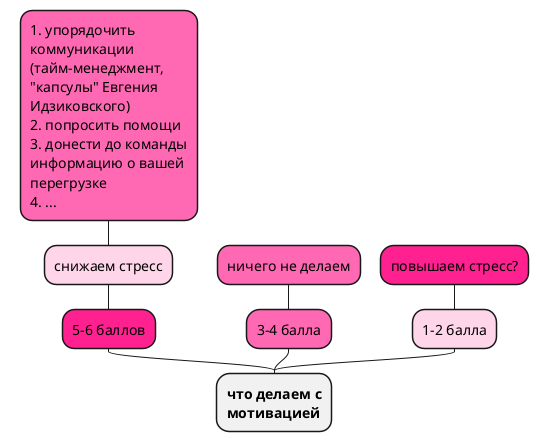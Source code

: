 @startmindmap
'https://plantuml.com/mindmap-diagram

top to bottom direction
left side
skinparam wrapWidth 180

* **что делаем с мотивацией**
**[%darken("hotpink", 20)] 5-6 баллов
***[%lighten("hotpink", 30)] снижаем стресс
****[#hotpink]:1. упорядочить коммуникации (тайм-менеджмент, "капсулы" Евгения Идзиковского)
2. попросить помощи
3. донести до команды информацию о вашей перегрузке
4. ...;
**[#hotpink] 3-4 балла
***[#hotpink] ничего не делаем
**[%lighten("hotpink", 30)] 1-2 балла
***[%darken("hotpink", 20)] повышаем стресс?











@endmindmap
